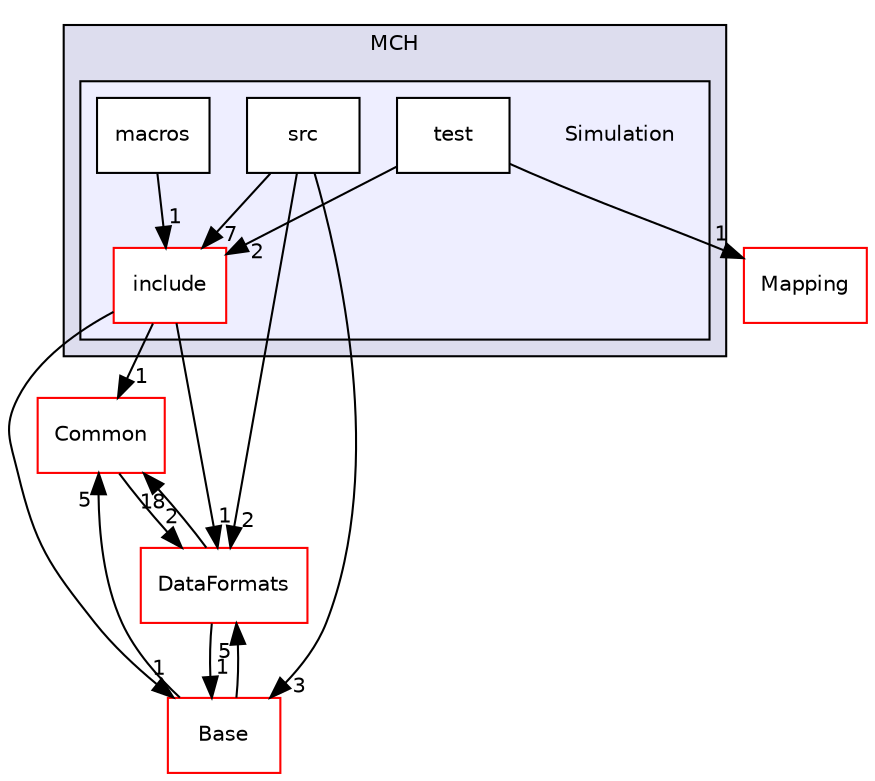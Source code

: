 digraph "/home/travis/build/AliceO2Group/AliceO2/Detectors/MUON/MCH/Simulation" {
  bgcolor=transparent;
  compound=true
  node [ fontsize="10", fontname="Helvetica"];
  edge [ labelfontsize="10", labelfontname="Helvetica"];
  subgraph clusterdir_061f7088060f41729027f6c2fce0273e {
    graph [ bgcolor="#ddddee", pencolor="black", label="MCH" fontname="Helvetica", fontsize="10", URL="dir_061f7088060f41729027f6c2fce0273e.html"]
  subgraph clusterdir_e4cb5181a3c884468a78a261ced84e7b {
    graph [ bgcolor="#eeeeff", pencolor="black", label="" URL="dir_e4cb5181a3c884468a78a261ced84e7b.html"];
    dir_e4cb5181a3c884468a78a261ced84e7b [shape=plaintext label="Simulation"];
    dir_3dca47489aa3153ac3c60c079f5f624d [shape=box label="include" color="red" fillcolor="white" style="filled" URL="dir_3dca47489aa3153ac3c60c079f5f624d.html"];
    dir_c40713ddd01c0b573220dece6b96c03f [shape=box label="macros" color="black" fillcolor="white" style="filled" URL="dir_c40713ddd01c0b573220dece6b96c03f.html"];
    dir_8e864c1c886fb9a88af672544595837b [shape=box label="src" color="black" fillcolor="white" style="filled" URL="dir_8e864c1c886fb9a88af672544595837b.html"];
    dir_0d15e0d3244eac0561a315e6de8ee079 [shape=box label="test" color="black" fillcolor="white" style="filled" URL="dir_0d15e0d3244eac0561a315e6de8ee079.html"];
  }
  }
  dir_4ab6b4cc6a7edbff49100e9123df213f [shape=box label="Common" color="red" URL="dir_4ab6b4cc6a7edbff49100e9123df213f.html"];
  dir_37c90836491b695b472bf98d1be8336b [shape=box label="Base" color="red" URL="dir_37c90836491b695b472bf98d1be8336b.html"];
  dir_2171f7ec022c5423887b07c69b2f5b48 [shape=box label="DataFormats" color="red" URL="dir_2171f7ec022c5423887b07c69b2f5b48.html"];
  dir_b098e3604916eca5f90f2bb1c75b7880 [shape=box label="Mapping" color="red" URL="dir_b098e3604916eca5f90f2bb1c75b7880.html"];
  dir_0d15e0d3244eac0561a315e6de8ee079->dir_3dca47489aa3153ac3c60c079f5f624d [headlabel="2", labeldistance=1.5 headhref="dir_000290_000175.html"];
  dir_0d15e0d3244eac0561a315e6de8ee079->dir_b098e3604916eca5f90f2bb1c75b7880 [headlabel="1", labeldistance=1.5 headhref="dir_000290_000266.html"];
  dir_8e864c1c886fb9a88af672544595837b->dir_37c90836491b695b472bf98d1be8336b [headlabel="3", labeldistance=1.5 headhref="dir_000198_000154.html"];
  dir_8e864c1c886fb9a88af672544595837b->dir_3dca47489aa3153ac3c60c079f5f624d [headlabel="7", labeldistance=1.5 headhref="dir_000198_000175.html"];
  dir_8e864c1c886fb9a88af672544595837b->dir_2171f7ec022c5423887b07c69b2f5b48 [headlabel="2", labeldistance=1.5 headhref="dir_000198_000056.html"];
  dir_4ab6b4cc6a7edbff49100e9123df213f->dir_2171f7ec022c5423887b07c69b2f5b48 [headlabel="2", labeldistance=1.5 headhref="dir_000016_000056.html"];
  dir_37c90836491b695b472bf98d1be8336b->dir_4ab6b4cc6a7edbff49100e9123df213f [headlabel="5", labeldistance=1.5 headhref="dir_000154_000016.html"];
  dir_37c90836491b695b472bf98d1be8336b->dir_2171f7ec022c5423887b07c69b2f5b48 [headlabel="5", labeldistance=1.5 headhref="dir_000154_000056.html"];
  dir_c40713ddd01c0b573220dece6b96c03f->dir_3dca47489aa3153ac3c60c079f5f624d [headlabel="1", labeldistance=1.5 headhref="dir_000258_000175.html"];
  dir_3dca47489aa3153ac3c60c079f5f624d->dir_4ab6b4cc6a7edbff49100e9123df213f [headlabel="1", labeldistance=1.5 headhref="dir_000175_000016.html"];
  dir_3dca47489aa3153ac3c60c079f5f624d->dir_37c90836491b695b472bf98d1be8336b [headlabel="1", labeldistance=1.5 headhref="dir_000175_000154.html"];
  dir_3dca47489aa3153ac3c60c079f5f624d->dir_2171f7ec022c5423887b07c69b2f5b48 [headlabel="1", labeldistance=1.5 headhref="dir_000175_000056.html"];
  dir_2171f7ec022c5423887b07c69b2f5b48->dir_4ab6b4cc6a7edbff49100e9123df213f [headlabel="18", labeldistance=1.5 headhref="dir_000056_000016.html"];
  dir_2171f7ec022c5423887b07c69b2f5b48->dir_37c90836491b695b472bf98d1be8336b [headlabel="1", labeldistance=1.5 headhref="dir_000056_000154.html"];
}
